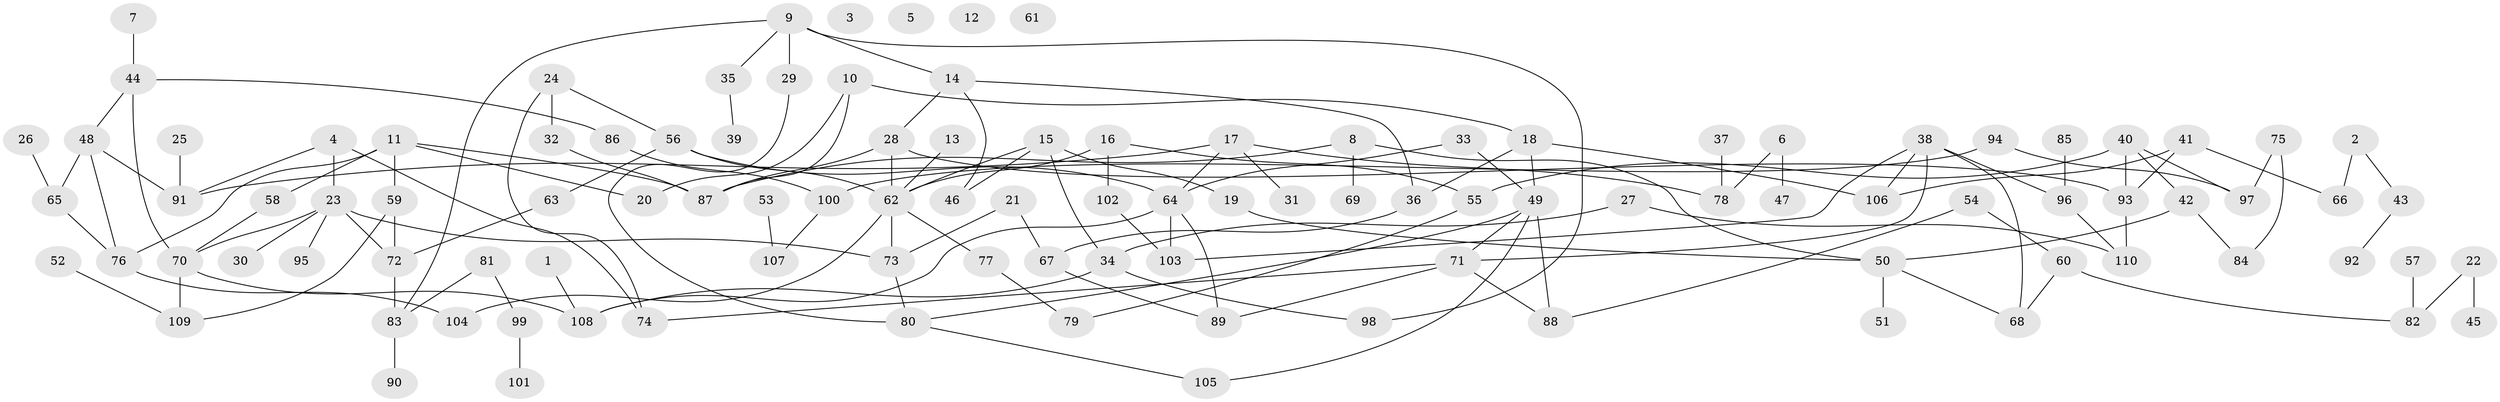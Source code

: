 // coarse degree distribution, {3: 0.2549019607843137, 8: 0.0392156862745098, 7: 0.0196078431372549, 5: 0.058823529411764705, 6: 0.058823529411764705, 4: 0.11764705882352941, 9: 0.0196078431372549, 2: 0.29411764705882354, 10: 0.0196078431372549, 1: 0.11764705882352941}
// Generated by graph-tools (version 1.1) at 2025/47/03/04/25 22:47:57]
// undirected, 110 vertices, 146 edges
graph export_dot {
  node [color=gray90,style=filled];
  1;
  2;
  3;
  4;
  5;
  6;
  7;
  8;
  9;
  10;
  11;
  12;
  13;
  14;
  15;
  16;
  17;
  18;
  19;
  20;
  21;
  22;
  23;
  24;
  25;
  26;
  27;
  28;
  29;
  30;
  31;
  32;
  33;
  34;
  35;
  36;
  37;
  38;
  39;
  40;
  41;
  42;
  43;
  44;
  45;
  46;
  47;
  48;
  49;
  50;
  51;
  52;
  53;
  54;
  55;
  56;
  57;
  58;
  59;
  60;
  61;
  62;
  63;
  64;
  65;
  66;
  67;
  68;
  69;
  70;
  71;
  72;
  73;
  74;
  75;
  76;
  77;
  78;
  79;
  80;
  81;
  82;
  83;
  84;
  85;
  86;
  87;
  88;
  89;
  90;
  91;
  92;
  93;
  94;
  95;
  96;
  97;
  98;
  99;
  100;
  101;
  102;
  103;
  104;
  105;
  106;
  107;
  108;
  109;
  110;
  1 -- 108;
  2 -- 43;
  2 -- 66;
  4 -- 23;
  4 -- 74;
  4 -- 91;
  6 -- 47;
  6 -- 78;
  7 -- 44;
  8 -- 50;
  8 -- 69;
  8 -- 87;
  9 -- 14;
  9 -- 29;
  9 -- 35;
  9 -- 83;
  9 -- 98;
  10 -- 18;
  10 -- 20;
  10 -- 87;
  11 -- 20;
  11 -- 58;
  11 -- 59;
  11 -- 76;
  11 -- 87;
  13 -- 62;
  14 -- 28;
  14 -- 36;
  14 -- 46;
  15 -- 19;
  15 -- 34;
  15 -- 46;
  15 -- 62;
  16 -- 55;
  16 -- 62;
  16 -- 102;
  17 -- 31;
  17 -- 64;
  17 -- 78;
  17 -- 91;
  18 -- 36;
  18 -- 49;
  18 -- 106;
  19 -- 50;
  21 -- 67;
  21 -- 73;
  22 -- 45;
  22 -- 82;
  23 -- 30;
  23 -- 70;
  23 -- 72;
  23 -- 73;
  23 -- 95;
  24 -- 32;
  24 -- 56;
  24 -- 74;
  25 -- 91;
  26 -- 65;
  27 -- 34;
  27 -- 110;
  28 -- 62;
  28 -- 87;
  28 -- 93;
  29 -- 80;
  32 -- 87;
  33 -- 49;
  33 -- 64;
  34 -- 98;
  34 -- 108;
  35 -- 39;
  36 -- 67;
  37 -- 78;
  38 -- 68;
  38 -- 71;
  38 -- 96;
  38 -- 103;
  38 -- 106;
  40 -- 42;
  40 -- 55;
  40 -- 93;
  40 -- 97;
  41 -- 66;
  41 -- 93;
  41 -- 106;
  42 -- 50;
  42 -- 84;
  43 -- 92;
  44 -- 48;
  44 -- 70;
  44 -- 86;
  48 -- 65;
  48 -- 76;
  48 -- 91;
  49 -- 71;
  49 -- 80;
  49 -- 88;
  49 -- 105;
  50 -- 51;
  50 -- 68;
  52 -- 109;
  53 -- 107;
  54 -- 60;
  54 -- 88;
  55 -- 79;
  56 -- 62;
  56 -- 63;
  56 -- 64;
  57 -- 82;
  58 -- 70;
  59 -- 72;
  59 -- 109;
  60 -- 68;
  60 -- 82;
  62 -- 73;
  62 -- 77;
  62 -- 104;
  63 -- 72;
  64 -- 89;
  64 -- 103;
  64 -- 108;
  65 -- 76;
  67 -- 89;
  70 -- 108;
  70 -- 109;
  71 -- 74;
  71 -- 88;
  71 -- 89;
  72 -- 83;
  73 -- 80;
  75 -- 84;
  75 -- 97;
  76 -- 104;
  77 -- 79;
  80 -- 105;
  81 -- 83;
  81 -- 99;
  83 -- 90;
  85 -- 96;
  86 -- 100;
  93 -- 110;
  94 -- 97;
  94 -- 100;
  96 -- 110;
  99 -- 101;
  100 -- 107;
  102 -- 103;
}
